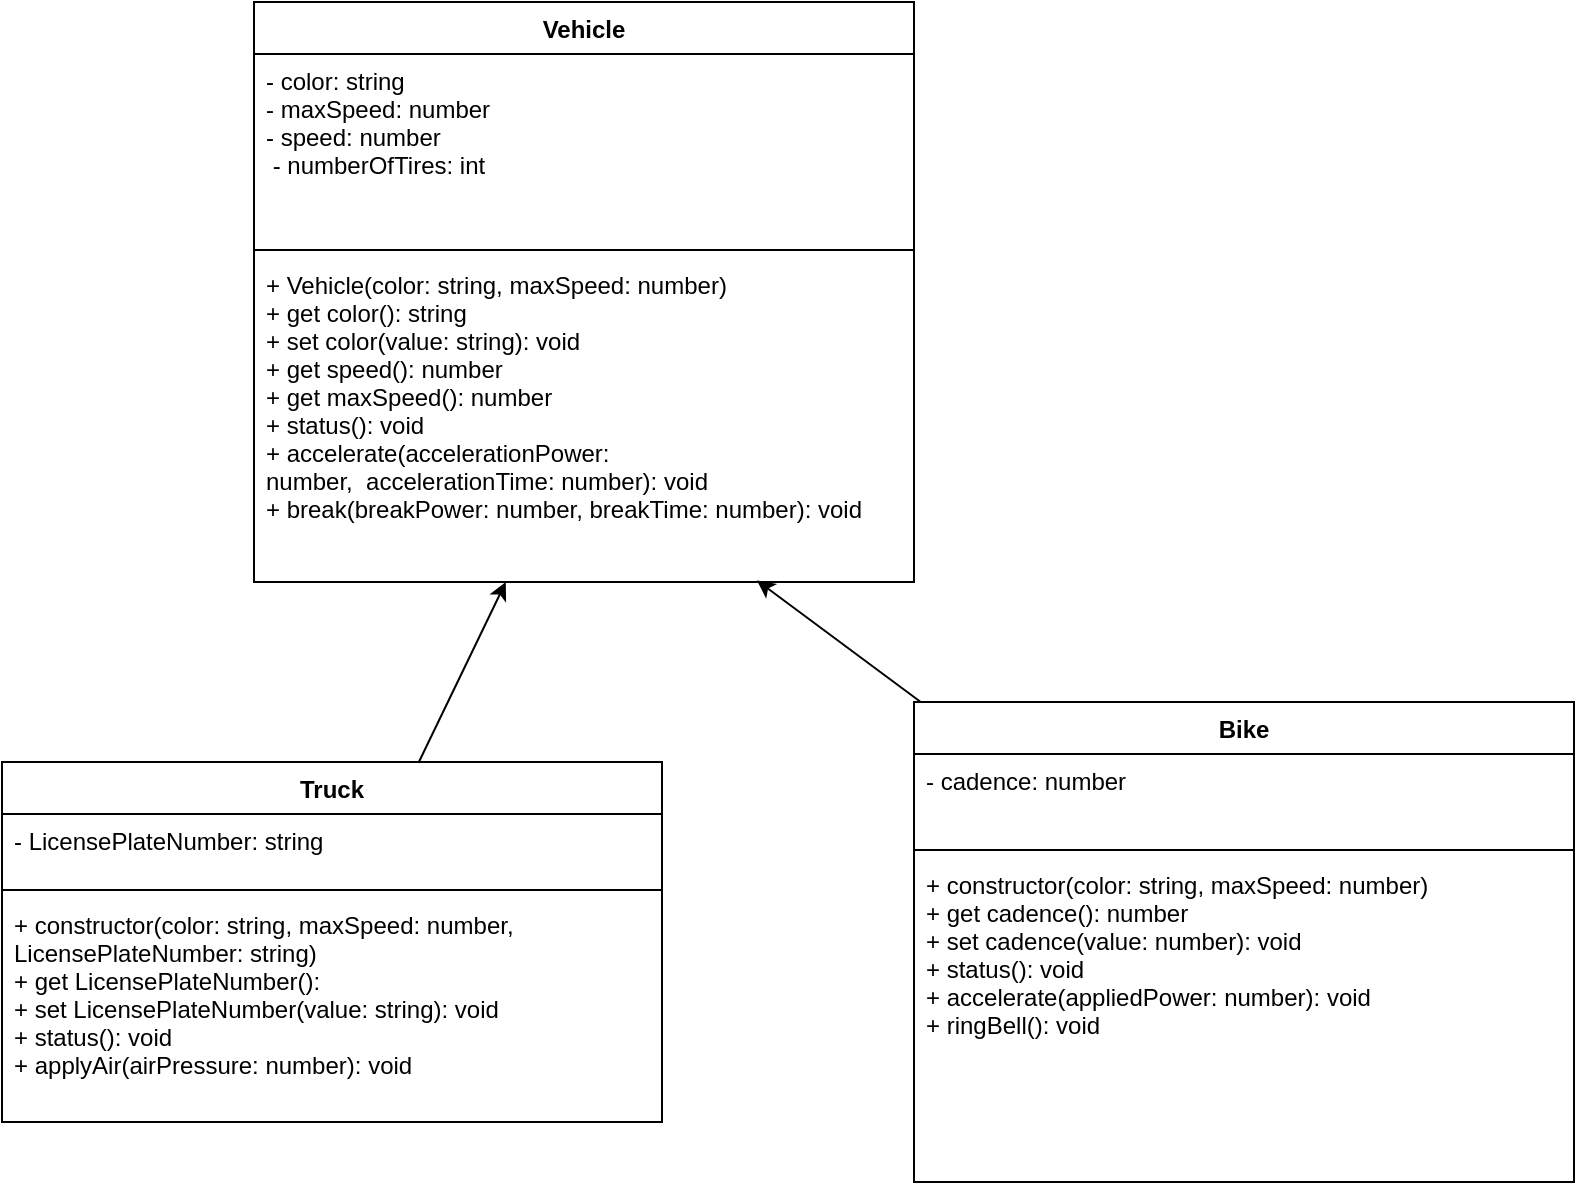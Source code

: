 <mxfile>
    <diagram id="UOGtkoGKiBWC1pJSl7Pc" name="Page-1">
        <mxGraphModel dx="1038" dy="740" grid="1" gridSize="10" guides="1" tooltips="1" connect="1" arrows="1" fold="1" page="1" pageScale="1" pageWidth="827" pageHeight="1169" math="0" shadow="0">
            <root>
                <mxCell id="0"/>
                <mxCell id="1" parent="0"/>
                <mxCell id="2" value="Vehicle" style="swimlane;fontStyle=1;align=center;verticalAlign=top;childLayout=stackLayout;horizontal=1;startSize=26;horizontalStack=0;resizeParent=1;resizeParentMax=0;resizeLast=0;collapsible=1;marginBottom=0;" parent="1" vertex="1">
                    <mxGeometry x="210" y="80" width="330" height="290" as="geometry"/>
                </mxCell>
                <mxCell id="3" value="- color: string          &#10;- maxSpeed: number      &#10;- speed: number          &#10; - numberOfTires: int" style="text;strokeColor=none;fillColor=none;align=left;verticalAlign=top;spacingLeft=4;spacingRight=4;overflow=hidden;rotatable=0;points=[[0,0.5],[1,0.5]];portConstraint=eastwest;" parent="2" vertex="1">
                    <mxGeometry y="26" width="330" height="94" as="geometry"/>
                </mxCell>
                <mxCell id="4" value="" style="line;strokeWidth=1;fillColor=none;align=left;verticalAlign=middle;spacingTop=-1;spacingLeft=3;spacingRight=3;rotatable=0;labelPosition=right;points=[];portConstraint=eastwest;strokeColor=inherit;" parent="2" vertex="1">
                    <mxGeometry y="120" width="330" height="8" as="geometry"/>
                </mxCell>
                <mxCell id="5" value="+ Vehicle(color: string, maxSpeed: number)&#10;+ get color(): string&#10;+ set color(value: string): void&#10;+ get speed(): number&#10;+ get maxSpeed(): number&#10;+ status(): void&#10;+ accelerate(accelerationPower: &#10;number,  accelerationTime: number): void&#10;+ break(breakPower: number, breakTime: number): void&#10;" style="text;strokeColor=none;fillColor=none;align=left;verticalAlign=top;spacingLeft=4;spacingRight=4;overflow=hidden;rotatable=0;points=[[0,0.5],[1,0.5]];portConstraint=eastwest;" parent="2" vertex="1">
                    <mxGeometry y="128" width="330" height="162" as="geometry"/>
                </mxCell>
                <mxCell id="14" style="edgeStyle=none;html=1;" parent="1" source="6" target="5" edge="1">
                    <mxGeometry relative="1" as="geometry"/>
                </mxCell>
                <mxCell id="6" value="Truck" style="swimlane;fontStyle=1;align=center;verticalAlign=top;childLayout=stackLayout;horizontal=1;startSize=26;horizontalStack=0;resizeParent=1;resizeParentMax=0;resizeLast=0;collapsible=1;marginBottom=0;" parent="1" vertex="1">
                    <mxGeometry x="84" y="460" width="330" height="180" as="geometry"/>
                </mxCell>
                <mxCell id="7" value="- LicensePlateNumber: string" style="text;strokeColor=none;fillColor=none;align=left;verticalAlign=top;spacingLeft=4;spacingRight=4;overflow=hidden;rotatable=0;points=[[0,0.5],[1,0.5]];portConstraint=eastwest;" parent="6" vertex="1">
                    <mxGeometry y="26" width="330" height="34" as="geometry"/>
                </mxCell>
                <mxCell id="8" value="" style="line;strokeWidth=1;fillColor=none;align=left;verticalAlign=middle;spacingTop=-1;spacingLeft=3;spacingRight=3;rotatable=0;labelPosition=right;points=[];portConstraint=eastwest;strokeColor=inherit;" parent="6" vertex="1">
                    <mxGeometry y="60" width="330" height="8" as="geometry"/>
                </mxCell>
                <mxCell id="9" value="+ constructor(color: string, maxSpeed: number,  &#10;LicensePlateNumber: string)&#10;+ get LicensePlateNumber():&#10;+ set LicensePlateNumber(value: string): void&#10;+ status(): void&#10;+ applyAir(airPressure: number): void" style="text;strokeColor=none;fillColor=none;align=left;verticalAlign=top;spacingLeft=4;spacingRight=4;overflow=hidden;rotatable=0;points=[[0,0.5],[1,0.5]];portConstraint=eastwest;" parent="6" vertex="1">
                    <mxGeometry y="68" width="330" height="112" as="geometry"/>
                </mxCell>
                <mxCell id="15" style="edgeStyle=none;html=1;entryX=0.762;entryY=0.995;entryDx=0;entryDy=0;entryPerimeter=0;" parent="1" source="10" target="5" edge="1">
                    <mxGeometry relative="1" as="geometry"/>
                </mxCell>
                <mxCell id="10" value="Bike" style="swimlane;fontStyle=1;align=center;verticalAlign=top;childLayout=stackLayout;horizontal=1;startSize=26;horizontalStack=0;resizeParent=1;resizeParentMax=0;resizeLast=0;collapsible=1;marginBottom=0;" parent="1" vertex="1">
                    <mxGeometry x="540" y="430" width="330" height="240" as="geometry"/>
                </mxCell>
                <mxCell id="11" value="- cadence: number" style="text;strokeColor=none;fillColor=none;align=left;verticalAlign=top;spacingLeft=4;spacingRight=4;overflow=hidden;rotatable=0;points=[[0,0.5],[1,0.5]];portConstraint=eastwest;" parent="10" vertex="1">
                    <mxGeometry y="26" width="330" height="44" as="geometry"/>
                </mxCell>
                <mxCell id="12" value="" style="line;strokeWidth=1;fillColor=none;align=left;verticalAlign=middle;spacingTop=-1;spacingLeft=3;spacingRight=3;rotatable=0;labelPosition=right;points=[];portConstraint=eastwest;strokeColor=inherit;" parent="10" vertex="1">
                    <mxGeometry y="70" width="330" height="8" as="geometry"/>
                </mxCell>
                <mxCell id="13" value="+ constructor(color: string, maxSpeed: number)&#10;+ get cadence(): number&#10;+ set cadence(value: number): void&#10;+ status(): void&#10;+ accelerate(appliedPower: number): void&#10;+ ringBell(): void" style="text;strokeColor=none;fillColor=none;align=left;verticalAlign=top;spacingLeft=4;spacingRight=4;overflow=hidden;rotatable=0;points=[[0,0.5],[1,0.5]];portConstraint=eastwest;" parent="10" vertex="1">
                    <mxGeometry y="78" width="330" height="162" as="geometry"/>
                </mxCell>
            </root>
        </mxGraphModel>
    </diagram>
</mxfile>